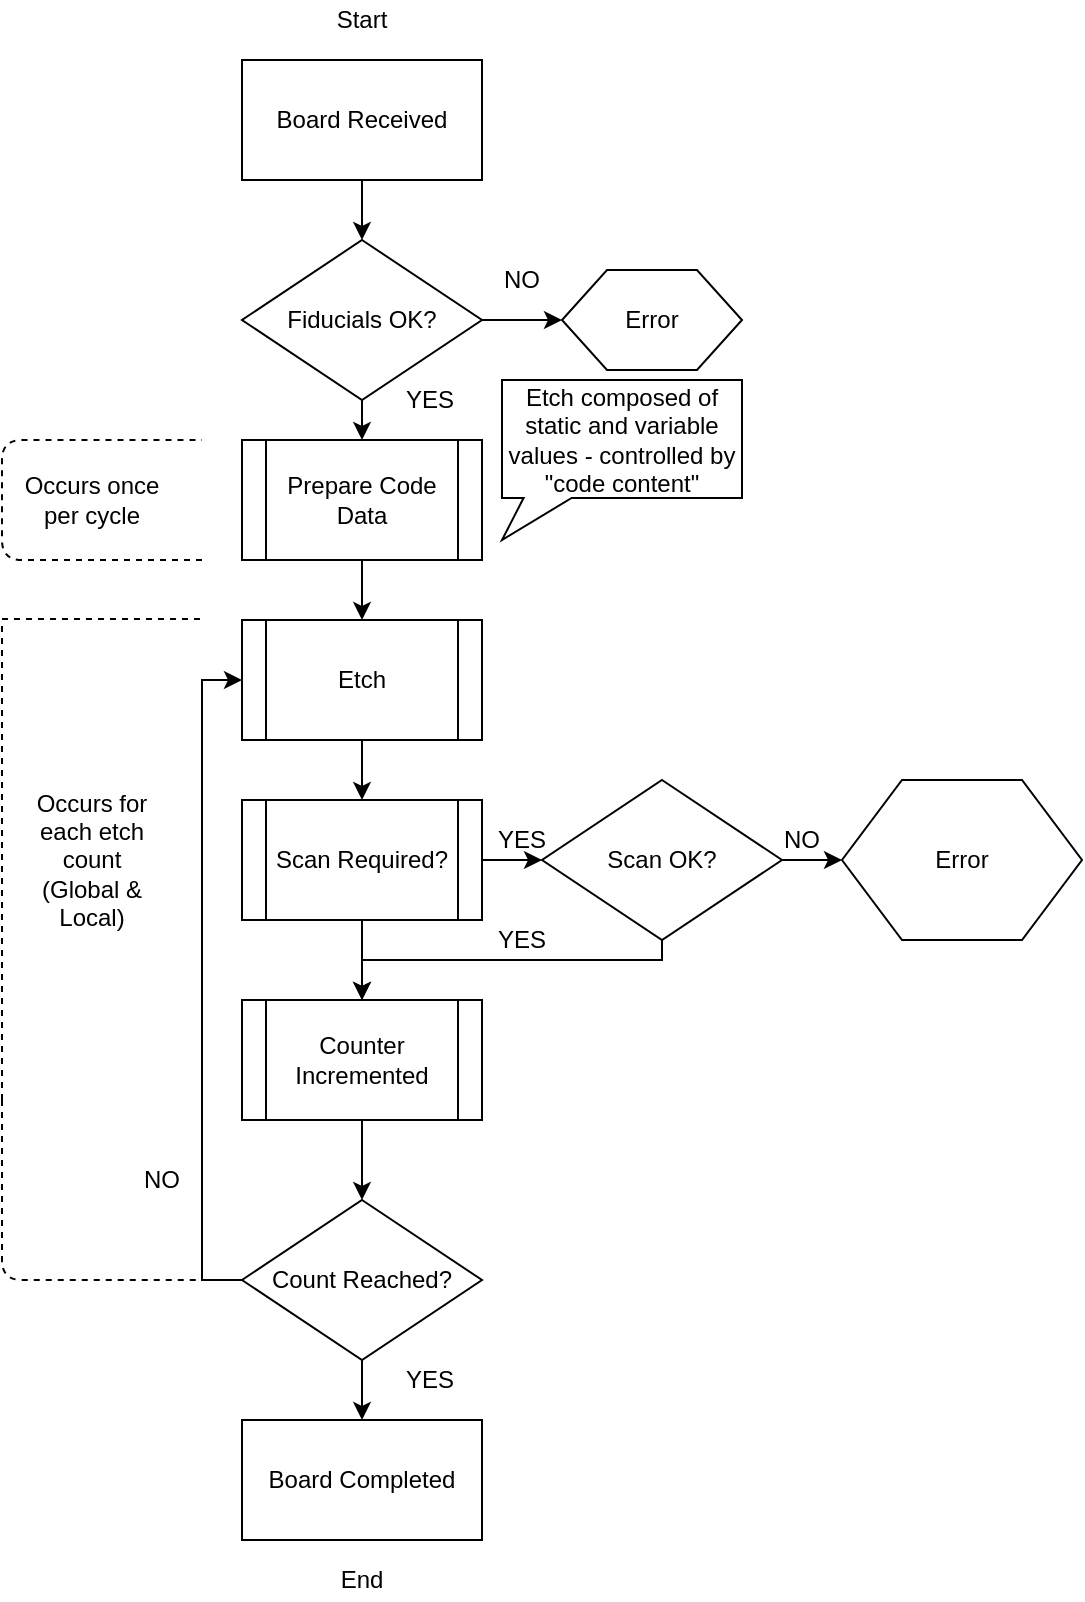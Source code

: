<mxfile version="11.1.4" type="github"><diagram id="0egn05IKRAciTvTxmn2y" name="Page-1"><mxGraphModel dx="1038" dy="550" grid="1" gridSize="10" guides="1" tooltips="1" connect="1" arrows="1" fold="1" page="1" pageScale="1" pageWidth="827" pageHeight="1169" math="0" shadow="0"><root><mxCell id="0"/><mxCell id="1" parent="0"/><mxCell id="2zPacgFCe3WK5DK2-9-U-1" value="Start" style="text;html=1;strokeColor=none;fillColor=none;align=center;verticalAlign=middle;whiteSpace=wrap;rounded=0;" vertex="1" parent="1"><mxGeometry x="360" y="40" width="40" height="20" as="geometry"/></mxCell><mxCell id="2zPacgFCe3WK5DK2-9-U-13" style="edgeStyle=orthogonalEdgeStyle;rounded=0;orthogonalLoop=1;jettySize=auto;html=1;exitX=0.5;exitY=1;exitDx=0;exitDy=0;entryX=0.5;entryY=0;entryDx=0;entryDy=0;" edge="1" parent="1" source="2zPacgFCe3WK5DK2-9-U-2" target="2zPacgFCe3WK5DK2-9-U-5"><mxGeometry relative="1" as="geometry"/></mxCell><mxCell id="2zPacgFCe3WK5DK2-9-U-2" value="Board Received" style="rounded=0;whiteSpace=wrap;html=1;" vertex="1" parent="1"><mxGeometry x="320" y="70" width="120" height="60" as="geometry"/></mxCell><mxCell id="2zPacgFCe3WK5DK2-9-U-14" style="edgeStyle=orthogonalEdgeStyle;rounded=0;orthogonalLoop=1;jettySize=auto;html=1;exitX=0.5;exitY=1;exitDx=0;exitDy=0;entryX=0.5;entryY=0;entryDx=0;entryDy=0;" edge="1" parent="1" source="2zPacgFCe3WK5DK2-9-U-5" target="2zPacgFCe3WK5DK2-9-U-7"><mxGeometry relative="1" as="geometry"/></mxCell><mxCell id="2zPacgFCe3WK5DK2-9-U-20" style="edgeStyle=orthogonalEdgeStyle;rounded=0;orthogonalLoop=1;jettySize=auto;html=1;exitX=1;exitY=0.5;exitDx=0;exitDy=0;entryX=0;entryY=0.5;entryDx=0;entryDy=0;" edge="1" parent="1" source="2zPacgFCe3WK5DK2-9-U-5" target="2zPacgFCe3WK5DK2-9-U-6"><mxGeometry relative="1" as="geometry"/></mxCell><mxCell id="2zPacgFCe3WK5DK2-9-U-5" value="Fiducials OK?" style="rhombus;whiteSpace=wrap;html=1;" vertex="1" parent="1"><mxGeometry x="320" y="160" width="120" height="80" as="geometry"/></mxCell><mxCell id="2zPacgFCe3WK5DK2-9-U-6" value="Error" style="shape=hexagon;perimeter=hexagonPerimeter2;whiteSpace=wrap;html=1;" vertex="1" parent="1"><mxGeometry x="480" y="175" width="90" height="50" as="geometry"/></mxCell><mxCell id="2zPacgFCe3WK5DK2-9-U-15" style="edgeStyle=orthogonalEdgeStyle;rounded=0;orthogonalLoop=1;jettySize=auto;html=1;exitX=0.5;exitY=1;exitDx=0;exitDy=0;entryX=0.5;entryY=0;entryDx=0;entryDy=0;" edge="1" parent="1" source="2zPacgFCe3WK5DK2-9-U-7" target="2zPacgFCe3WK5DK2-9-U-8"><mxGeometry relative="1" as="geometry"/></mxCell><mxCell id="2zPacgFCe3WK5DK2-9-U-7" value="Prepare Code Data" style="shape=process;whiteSpace=wrap;html=1;backgroundOutline=1;" vertex="1" parent="1"><mxGeometry x="320" y="260" width="120" height="60" as="geometry"/></mxCell><mxCell id="2zPacgFCe3WK5DK2-9-U-57" style="edgeStyle=orthogonalEdgeStyle;rounded=0;orthogonalLoop=1;jettySize=auto;html=1;exitX=0.5;exitY=1;exitDx=0;exitDy=0;entryX=0.5;entryY=0;entryDx=0;entryDy=0;" edge="1" parent="1" source="2zPacgFCe3WK5DK2-9-U-8" target="2zPacgFCe3WK5DK2-9-U-9"><mxGeometry relative="1" as="geometry"/></mxCell><mxCell id="2zPacgFCe3WK5DK2-9-U-8" value="Etch" style="shape=process;whiteSpace=wrap;html=1;backgroundOutline=1;" vertex="1" parent="1"><mxGeometry x="320" y="350" width="120" height="60" as="geometry"/></mxCell><mxCell id="2zPacgFCe3WK5DK2-9-U-58" style="edgeStyle=orthogonalEdgeStyle;rounded=0;orthogonalLoop=1;jettySize=auto;html=1;exitX=0.5;exitY=1;exitDx=0;exitDy=0;entryX=0.5;entryY=0;entryDx=0;entryDy=0;" edge="1" parent="1" source="2zPacgFCe3WK5DK2-9-U-9" target="2zPacgFCe3WK5DK2-9-U-49"><mxGeometry relative="1" as="geometry"/></mxCell><mxCell id="2zPacgFCe3WK5DK2-9-U-59" style="edgeStyle=orthogonalEdgeStyle;rounded=0;orthogonalLoop=1;jettySize=auto;html=1;exitX=1;exitY=0.5;exitDx=0;exitDy=0;entryX=0;entryY=0.5;entryDx=0;entryDy=0;" edge="1" parent="1" source="2zPacgFCe3WK5DK2-9-U-9" target="2zPacgFCe3WK5DK2-9-U-10"><mxGeometry relative="1" as="geometry"/></mxCell><mxCell id="2zPacgFCe3WK5DK2-9-U-9" value="Scan Required?" style="shape=process;whiteSpace=wrap;html=1;backgroundOutline=1;" vertex="1" parent="1"><mxGeometry x="320" y="440" width="120" height="60" as="geometry"/></mxCell><mxCell id="2zPacgFCe3WK5DK2-9-U-22" style="edgeStyle=orthogonalEdgeStyle;rounded=0;orthogonalLoop=1;jettySize=auto;html=1;exitX=1;exitY=0.5;exitDx=0;exitDy=0;entryX=0;entryY=0.5;entryDx=0;entryDy=0;" edge="1" parent="1" source="2zPacgFCe3WK5DK2-9-U-10" target="2zPacgFCe3WK5DK2-9-U-21"><mxGeometry relative="1" as="geometry"/></mxCell><mxCell id="2zPacgFCe3WK5DK2-9-U-60" style="edgeStyle=orthogonalEdgeStyle;rounded=0;orthogonalLoop=1;jettySize=auto;html=1;exitX=0.5;exitY=1;exitDx=0;exitDy=0;entryX=0.5;entryY=0;entryDx=0;entryDy=0;" edge="1" parent="1" source="2zPacgFCe3WK5DK2-9-U-10" target="2zPacgFCe3WK5DK2-9-U-49"><mxGeometry relative="1" as="geometry"><Array as="points"><mxPoint x="530" y="520"/><mxPoint x="380" y="520"/></Array></mxGeometry></mxCell><mxCell id="2zPacgFCe3WK5DK2-9-U-10" value="Scan OK?" style="rhombus;whiteSpace=wrap;html=1;" vertex="1" parent="1"><mxGeometry x="470" y="430" width="120" height="80" as="geometry"/></mxCell><mxCell id="2zPacgFCe3WK5DK2-9-U-11" value="Board Completed" style="rounded=0;whiteSpace=wrap;html=1;" vertex="1" parent="1"><mxGeometry x="320" y="750" width="120" height="60" as="geometry"/></mxCell><mxCell id="2zPacgFCe3WK5DK2-9-U-12" value="End" style="text;html=1;strokeColor=none;fillColor=none;align=center;verticalAlign=middle;whiteSpace=wrap;rounded=0;" vertex="1" parent="1"><mxGeometry x="360" y="820" width="40" height="20" as="geometry"/></mxCell><mxCell id="2zPacgFCe3WK5DK2-9-U-21" value="Error" style="shape=hexagon;perimeter=hexagonPerimeter2;whiteSpace=wrap;html=1;" vertex="1" parent="1"><mxGeometry x="620" y="430" width="120" height="80" as="geometry"/></mxCell><mxCell id="2zPacgFCe3WK5DK2-9-U-26" value="NO" style="text;html=1;strokeColor=none;fillColor=none;align=center;verticalAlign=middle;whiteSpace=wrap;rounded=0;" vertex="1" parent="1"><mxGeometry x="440" y="170" width="40" height="20" as="geometry"/></mxCell><mxCell id="2zPacgFCe3WK5DK2-9-U-27" value="YES" style="text;html=1;strokeColor=none;fillColor=none;align=center;verticalAlign=middle;whiteSpace=wrap;rounded=0;" vertex="1" parent="1"><mxGeometry x="394" y="230" width="40" height="20" as="geometry"/></mxCell><mxCell id="2zPacgFCe3WK5DK2-9-U-28" value="NO" style="text;html=1;strokeColor=none;fillColor=none;align=center;verticalAlign=middle;whiteSpace=wrap;rounded=0;" vertex="1" parent="1"><mxGeometry x="580" y="450" width="40" height="20" as="geometry"/></mxCell><mxCell id="2zPacgFCe3WK5DK2-9-U-29" value="" style="endArrow=none;dashed=1;html=1;" edge="1" parent="1"><mxGeometry width="50" height="50" relative="1" as="geometry"><mxPoint x="200" y="349.5" as="sourcePoint"/><mxPoint x="300" y="349.5" as="targetPoint"/></mxGeometry></mxCell><mxCell id="2zPacgFCe3WK5DK2-9-U-30" value="" style="endArrow=none;dashed=1;html=1;" edge="1" parent="1"><mxGeometry width="50" height="50" relative="1" as="geometry"><mxPoint x="200" y="590" as="sourcePoint"/><mxPoint x="300" y="680" as="targetPoint"/><Array as="points"><mxPoint x="200" y="680"/><mxPoint x="250" y="680"/></Array></mxGeometry></mxCell><mxCell id="2zPacgFCe3WK5DK2-9-U-33" value="Occurs for each etch count (Global &amp;amp; Local)" style="text;html=1;strokeColor=none;fillColor=none;align=center;verticalAlign=middle;whiteSpace=wrap;rounded=0;" vertex="1" parent="1"><mxGeometry x="210" y="400" width="70" height="140" as="geometry"/></mxCell><mxCell id="2zPacgFCe3WK5DK2-9-U-38" value="" style="endArrow=none;dashed=1;html=1;" edge="1" parent="1"><mxGeometry width="50" height="50" relative="1" as="geometry"><mxPoint x="200" y="590" as="sourcePoint"/><mxPoint x="200" y="350" as="targetPoint"/></mxGeometry></mxCell><mxCell id="2zPacgFCe3WK5DK2-9-U-54" style="edgeStyle=orthogonalEdgeStyle;rounded=0;orthogonalLoop=1;jettySize=auto;html=1;exitX=0.5;exitY=1;exitDx=0;exitDy=0;entryX=0.5;entryY=0;entryDx=0;entryDy=0;" edge="1" parent="1" source="2zPacgFCe3WK5DK2-9-U-49" target="2zPacgFCe3WK5DK2-9-U-51"><mxGeometry relative="1" as="geometry"/></mxCell><mxCell id="2zPacgFCe3WK5DK2-9-U-49" value="Counter Incremented" style="shape=process;whiteSpace=wrap;html=1;backgroundOutline=1;" vertex="1" parent="1"><mxGeometry x="320" y="540" width="120" height="60" as="geometry"/></mxCell><mxCell id="2zPacgFCe3WK5DK2-9-U-64" style="edgeStyle=orthogonalEdgeStyle;rounded=0;orthogonalLoop=1;jettySize=auto;html=1;exitX=0.5;exitY=1;exitDx=0;exitDy=0;entryX=0.5;entryY=0;entryDx=0;entryDy=0;" edge="1" parent="1" source="2zPacgFCe3WK5DK2-9-U-51" target="2zPacgFCe3WK5DK2-9-U-11"><mxGeometry relative="1" as="geometry"/></mxCell><mxCell id="2zPacgFCe3WK5DK2-9-U-68" style="edgeStyle=orthogonalEdgeStyle;rounded=0;orthogonalLoop=1;jettySize=auto;html=1;exitX=0;exitY=0.5;exitDx=0;exitDy=0;entryX=0;entryY=0.5;entryDx=0;entryDy=0;" edge="1" parent="1" source="2zPacgFCe3WK5DK2-9-U-51" target="2zPacgFCe3WK5DK2-9-U-8"><mxGeometry relative="1" as="geometry"/></mxCell><mxCell id="2zPacgFCe3WK5DK2-9-U-51" value="Count Reached?" style="rhombus;whiteSpace=wrap;html=1;" vertex="1" parent="1"><mxGeometry x="320" y="640" width="120" height="80" as="geometry"/></mxCell><mxCell id="2zPacgFCe3WK5DK2-9-U-61" value="YES" style="text;html=1;strokeColor=none;fillColor=none;align=center;verticalAlign=middle;whiteSpace=wrap;rounded=0;" vertex="1" parent="1"><mxGeometry x="440" y="450" width="40" height="20" as="geometry"/></mxCell><mxCell id="2zPacgFCe3WK5DK2-9-U-62" value="YES" style="text;html=1;strokeColor=none;fillColor=none;align=center;verticalAlign=middle;whiteSpace=wrap;rounded=0;" vertex="1" parent="1"><mxGeometry x="440" y="500" width="40" height="20" as="geometry"/></mxCell><mxCell id="2zPacgFCe3WK5DK2-9-U-69" value="NO" style="text;html=1;strokeColor=none;fillColor=none;align=center;verticalAlign=middle;whiteSpace=wrap;rounded=0;" vertex="1" parent="1"><mxGeometry x="260" y="620" width="40" height="20" as="geometry"/></mxCell><mxCell id="2zPacgFCe3WK5DK2-9-U-70" value="YES" style="text;html=1;strokeColor=none;fillColor=none;align=center;verticalAlign=middle;whiteSpace=wrap;rounded=0;" vertex="1" parent="1"><mxGeometry x="394" y="720" width="40" height="20" as="geometry"/></mxCell><mxCell id="2zPacgFCe3WK5DK2-9-U-72" value="Occurs once per cycle" style="text;html=1;strokeColor=none;fillColor=none;align=center;verticalAlign=middle;whiteSpace=wrap;rounded=0;" vertex="1" parent="1"><mxGeometry x="210" y="280" width="70" height="20" as="geometry"/></mxCell><mxCell id="2zPacgFCe3WK5DK2-9-U-73" value="" style="endArrow=none;dashed=1;html=1;" edge="1" parent="1"><mxGeometry width="50" height="50" relative="1" as="geometry"><mxPoint x="300" y="320" as="sourcePoint"/><mxPoint x="300" y="260" as="targetPoint"/><Array as="points"><mxPoint x="200" y="320"/><mxPoint x="200" y="260"/></Array></mxGeometry></mxCell><mxCell id="2zPacgFCe3WK5DK2-9-U-74" value="Etch composed of static and variable values - controlled by &quot;code content&quot;" style="shape=callout;whiteSpace=wrap;html=1;perimeter=calloutPerimeter;position2=0;size=21;position=0.09;base=24;" vertex="1" parent="1"><mxGeometry x="450" y="230" width="120" height="80" as="geometry"/></mxCell></root></mxGraphModel></diagram></mxfile>